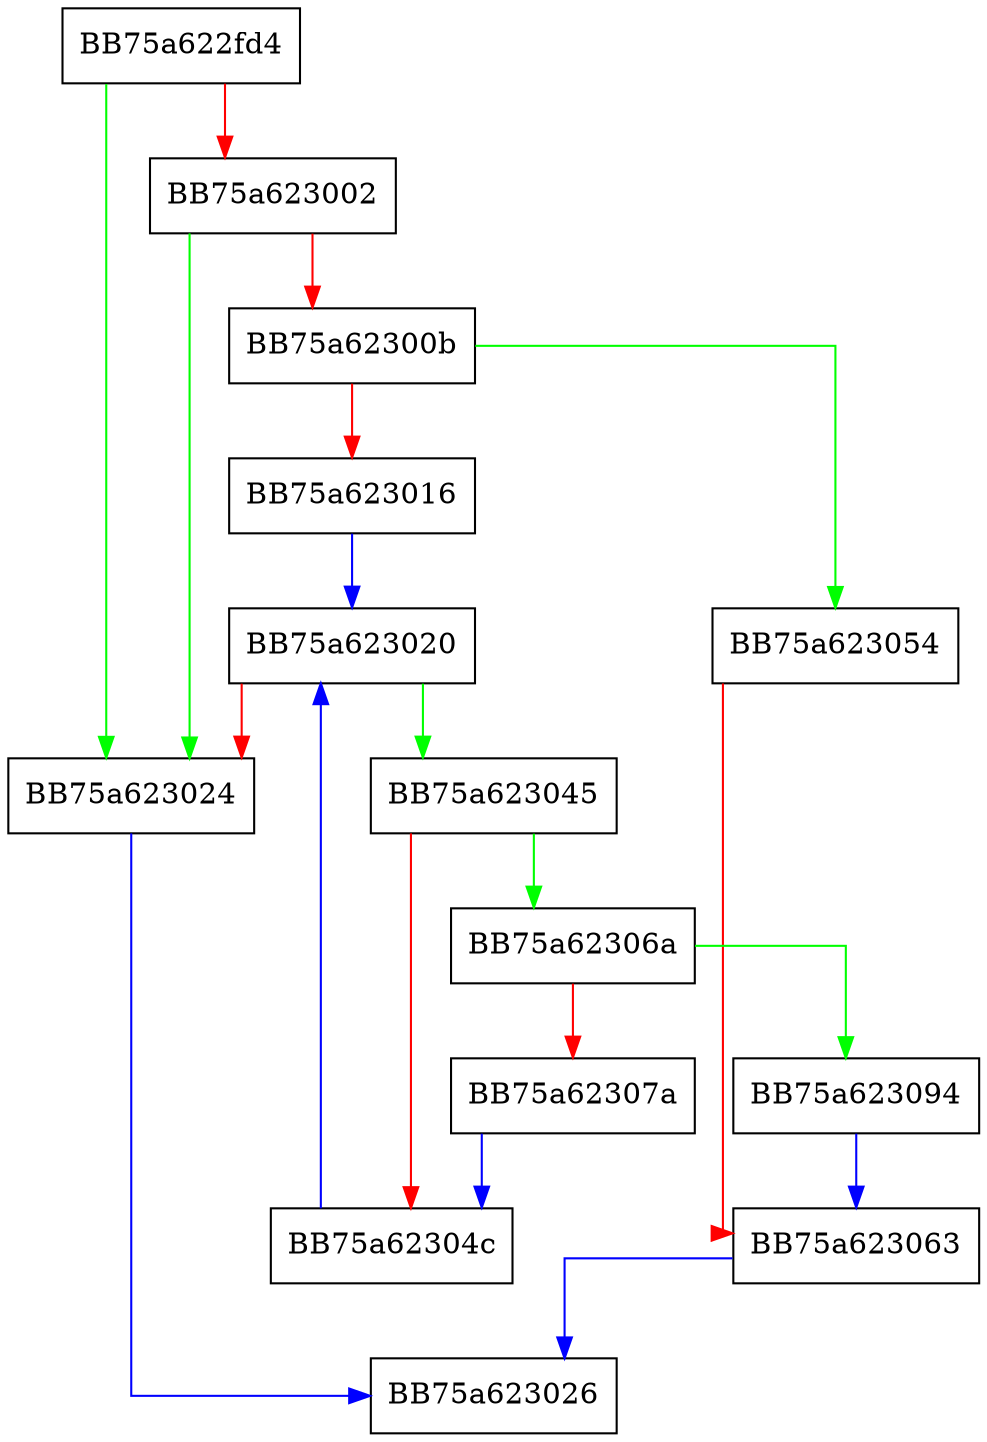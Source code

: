 digraph sqlite3ResolveOrderGroupBy {
  node [shape="box"];
  graph [splines=ortho];
  BB75a622fd4 -> BB75a623024 [color="green"];
  BB75a622fd4 -> BB75a623002 [color="red"];
  BB75a623002 -> BB75a623024 [color="green"];
  BB75a623002 -> BB75a62300b [color="red"];
  BB75a62300b -> BB75a623054 [color="green"];
  BB75a62300b -> BB75a623016 [color="red"];
  BB75a623016 -> BB75a623020 [color="blue"];
  BB75a623020 -> BB75a623045 [color="green"];
  BB75a623020 -> BB75a623024 [color="red"];
  BB75a623024 -> BB75a623026 [color="blue"];
  BB75a623045 -> BB75a62306a [color="green"];
  BB75a623045 -> BB75a62304c [color="red"];
  BB75a62304c -> BB75a623020 [color="blue"];
  BB75a623054 -> BB75a623063 [color="red"];
  BB75a623063 -> BB75a623026 [color="blue"];
  BB75a62306a -> BB75a623094 [color="green"];
  BB75a62306a -> BB75a62307a [color="red"];
  BB75a62307a -> BB75a62304c [color="blue"];
  BB75a623094 -> BB75a623063 [color="blue"];
}